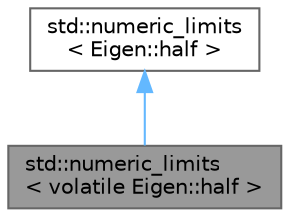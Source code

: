 digraph "std::numeric_limits&lt; volatile Eigen::half &gt;"
{
 // LATEX_PDF_SIZE
  bgcolor="transparent";
  edge [fontname=Helvetica,fontsize=10,labelfontname=Helvetica,labelfontsize=10];
  node [fontname=Helvetica,fontsize=10,shape=box,height=0.2,width=0.4];
  Node1 [id="Node000001",label="std::numeric_limits\l\< volatile Eigen::half \>",height=0.2,width=0.4,color="gray40", fillcolor="grey60", style="filled", fontcolor="black",tooltip=" "];
  Node2 -> Node1 [id="edge1_Node000001_Node000002",dir="back",color="steelblue1",style="solid",tooltip=" "];
  Node2 [id="Node000002",label="std::numeric_limits\l\< Eigen::half \>",height=0.2,width=0.4,color="gray40", fillcolor="white", style="filled",URL="$structstd_1_1numeric__limits_3_01_eigen_1_1half_01_4.html",tooltip=" "];
}
